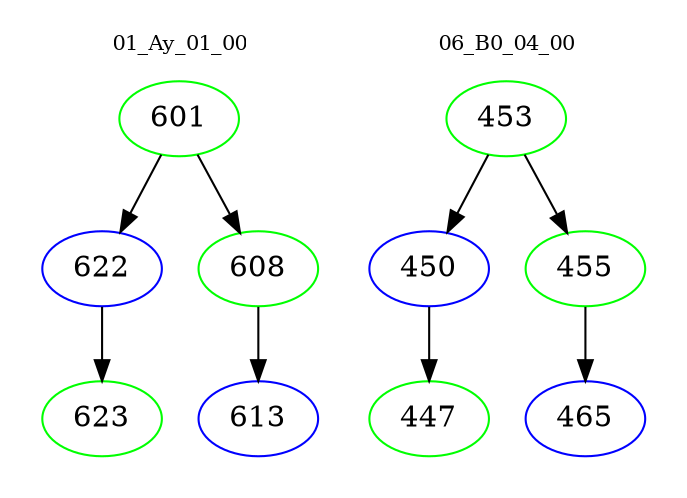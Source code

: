 digraph{
subgraph cluster_0 {
color = white
label = "01_Ay_01_00";
fontsize=10;
T0_601 [label="601", color="green"]
T0_601 -> T0_622 [color="black"]
T0_622 [label="622", color="blue"]
T0_622 -> T0_623 [color="black"]
T0_623 [label="623", color="green"]
T0_601 -> T0_608 [color="black"]
T0_608 [label="608", color="green"]
T0_608 -> T0_613 [color="black"]
T0_613 [label="613", color="blue"]
}
subgraph cluster_1 {
color = white
label = "06_B0_04_00";
fontsize=10;
T1_453 [label="453", color="green"]
T1_453 -> T1_450 [color="black"]
T1_450 [label="450", color="blue"]
T1_450 -> T1_447 [color="black"]
T1_447 [label="447", color="green"]
T1_453 -> T1_455 [color="black"]
T1_455 [label="455", color="green"]
T1_455 -> T1_465 [color="black"]
T1_465 [label="465", color="blue"]
}
}
